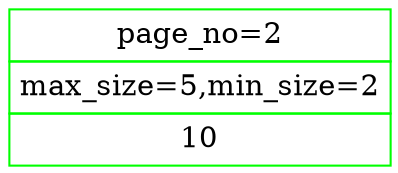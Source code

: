 digraph G {
LEAF_2[shape=plain color=green label=<<TABLE BORDER="0" CELLBORDER="1" CELLSPACING="0" CELLPADDING="4">
<TR><TD COLSPAN="1">page_no=2</TD></TR>
<TR><TD COLSPAN="1">max_size=5,min_size=2</TD></TR>
<TR><TD>10</TD>
</TR></TABLE>>];
}
